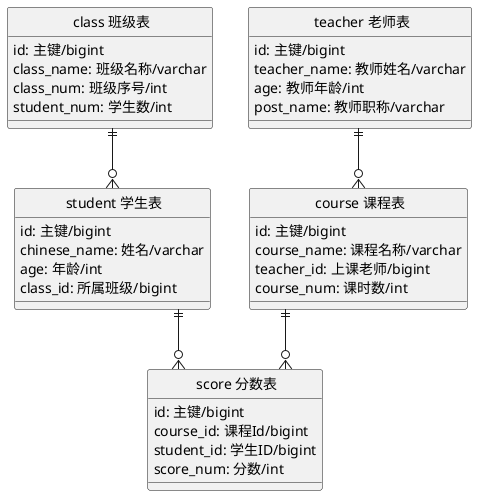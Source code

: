 @startuml
' hide the spot
hide circle

' avoid problems with angled crows feet
skinparam linetype ortho

entity " score 分数表" as score {
    id: 主键/bigint
    course_id: 课程Id/bigint
    student_id: 学生ID/bigint
    score_num: 分数/int
}


entity " teacher 老师表" as teacher {
    id: 主键/bigint
    teacher_name: 教师姓名/varchar
    age: 教师年龄/int
    post_name: 教师职称/varchar
}

entity " student 学生表" as student {
    id: 主键/bigint
    chinese_name: 姓名/varchar
    age: 年龄/int
    class_id: 所属班级/bigint
}

entity " course 课程表" as course {
    id: 主键/bigint
    course_name: 课程名称/varchar
    teacher_id: 上课老师/bigint
    course_num: 课时数/int
}

entity " class 班级表" as class {
    id: 主键/bigint
    class_name: 班级名称/varchar
    class_num: 班级序号/int
    student_num: 学生数/int
}



teacher ||--o{ course
student ||--o{ score
course ||--o{ score
class ||--o{ student


@enduml